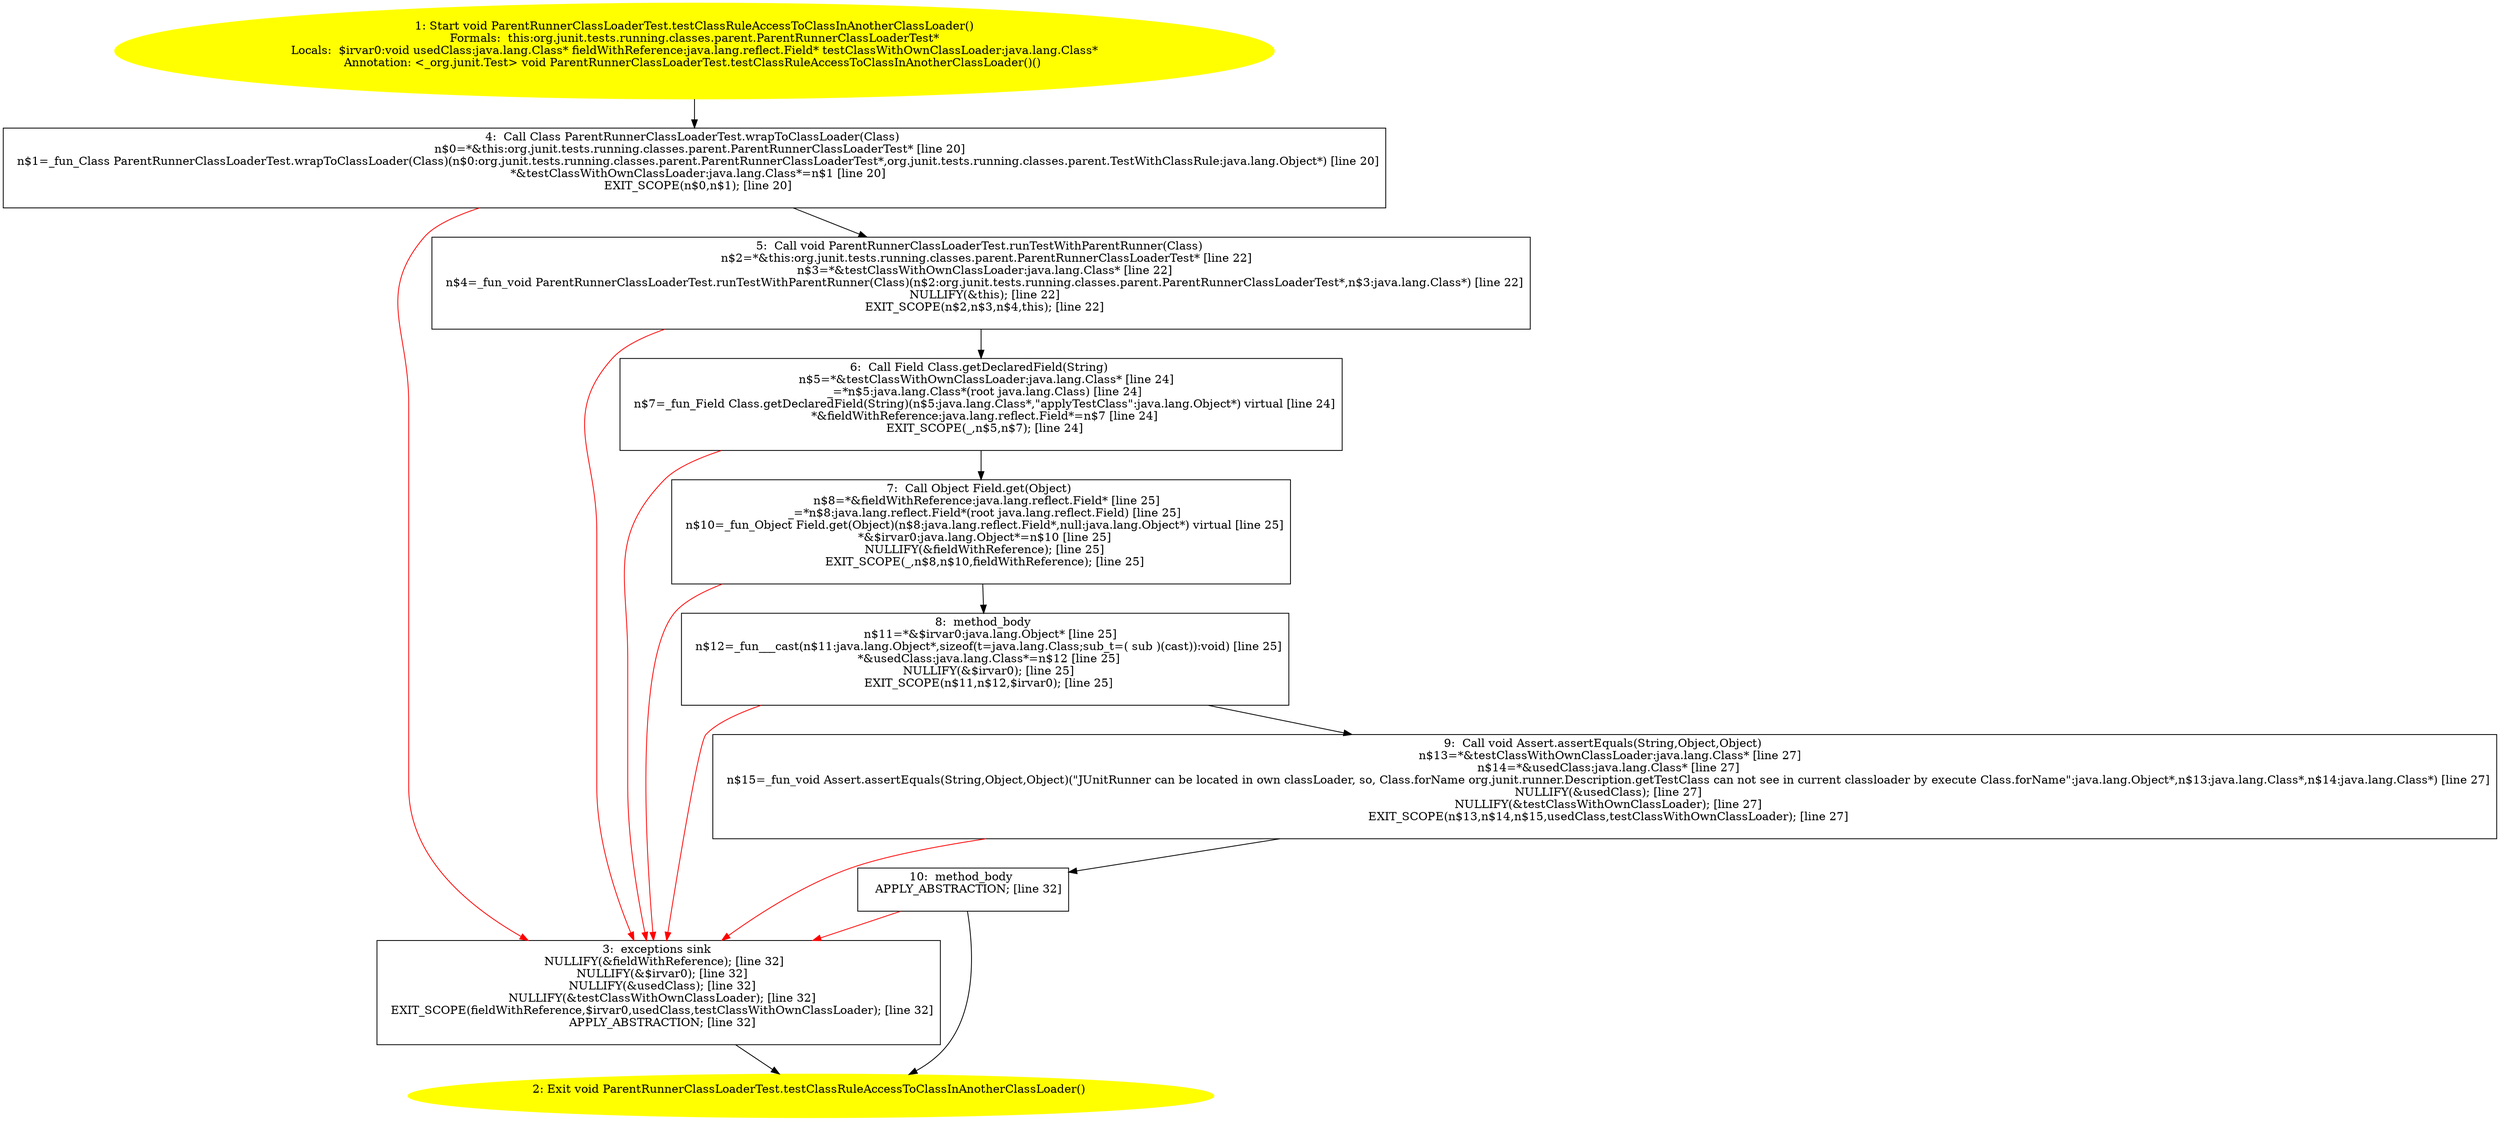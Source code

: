 /* @generated */
digraph cfg {
"org.junit.tests.running.classes.parent.ParentRunnerClassLoaderTest.testClassRuleAccessToClassInAnoth.ee491d6525678a770bdc5e2c997cf99c_1" [label="1: Start void ParentRunnerClassLoaderTest.testClassRuleAccessToClassInAnotherClassLoader()\nFormals:  this:org.junit.tests.running.classes.parent.ParentRunnerClassLoaderTest*\nLocals:  $irvar0:void usedClass:java.lang.Class* fieldWithReference:java.lang.reflect.Field* testClassWithOwnClassLoader:java.lang.Class*\nAnnotation: <_org.junit.Test> void ParentRunnerClassLoaderTest.testClassRuleAccessToClassInAnotherClassLoader()() \n  " color=yellow style=filled]
	

	 "org.junit.tests.running.classes.parent.ParentRunnerClassLoaderTest.testClassRuleAccessToClassInAnoth.ee491d6525678a770bdc5e2c997cf99c_1" -> "org.junit.tests.running.classes.parent.ParentRunnerClassLoaderTest.testClassRuleAccessToClassInAnoth.ee491d6525678a770bdc5e2c997cf99c_4" ;
"org.junit.tests.running.classes.parent.ParentRunnerClassLoaderTest.testClassRuleAccessToClassInAnoth.ee491d6525678a770bdc5e2c997cf99c_2" [label="2: Exit void ParentRunnerClassLoaderTest.testClassRuleAccessToClassInAnotherClassLoader() \n  " color=yellow style=filled]
	

"org.junit.tests.running.classes.parent.ParentRunnerClassLoaderTest.testClassRuleAccessToClassInAnoth.ee491d6525678a770bdc5e2c997cf99c_3" [label="3:  exceptions sink \n   NULLIFY(&fieldWithReference); [line 32]\n  NULLIFY(&$irvar0); [line 32]\n  NULLIFY(&usedClass); [line 32]\n  NULLIFY(&testClassWithOwnClassLoader); [line 32]\n  EXIT_SCOPE(fieldWithReference,$irvar0,usedClass,testClassWithOwnClassLoader); [line 32]\n  APPLY_ABSTRACTION; [line 32]\n " shape="box"]
	

	 "org.junit.tests.running.classes.parent.ParentRunnerClassLoaderTest.testClassRuleAccessToClassInAnoth.ee491d6525678a770bdc5e2c997cf99c_3" -> "org.junit.tests.running.classes.parent.ParentRunnerClassLoaderTest.testClassRuleAccessToClassInAnoth.ee491d6525678a770bdc5e2c997cf99c_2" ;
"org.junit.tests.running.classes.parent.ParentRunnerClassLoaderTest.testClassRuleAccessToClassInAnoth.ee491d6525678a770bdc5e2c997cf99c_4" [label="4:  Call Class ParentRunnerClassLoaderTest.wrapToClassLoader(Class) \n   n$0=*&this:org.junit.tests.running.classes.parent.ParentRunnerClassLoaderTest* [line 20]\n  n$1=_fun_Class ParentRunnerClassLoaderTest.wrapToClassLoader(Class)(n$0:org.junit.tests.running.classes.parent.ParentRunnerClassLoaderTest*,org.junit.tests.running.classes.parent.TestWithClassRule:java.lang.Object*) [line 20]\n  *&testClassWithOwnClassLoader:java.lang.Class*=n$1 [line 20]\n  EXIT_SCOPE(n$0,n$1); [line 20]\n " shape="box"]
	

	 "org.junit.tests.running.classes.parent.ParentRunnerClassLoaderTest.testClassRuleAccessToClassInAnoth.ee491d6525678a770bdc5e2c997cf99c_4" -> "org.junit.tests.running.classes.parent.ParentRunnerClassLoaderTest.testClassRuleAccessToClassInAnoth.ee491d6525678a770bdc5e2c997cf99c_5" ;
	 "org.junit.tests.running.classes.parent.ParentRunnerClassLoaderTest.testClassRuleAccessToClassInAnoth.ee491d6525678a770bdc5e2c997cf99c_4" -> "org.junit.tests.running.classes.parent.ParentRunnerClassLoaderTest.testClassRuleAccessToClassInAnoth.ee491d6525678a770bdc5e2c997cf99c_3" [color="red" ];
"org.junit.tests.running.classes.parent.ParentRunnerClassLoaderTest.testClassRuleAccessToClassInAnoth.ee491d6525678a770bdc5e2c997cf99c_5" [label="5:  Call void ParentRunnerClassLoaderTest.runTestWithParentRunner(Class) \n   n$2=*&this:org.junit.tests.running.classes.parent.ParentRunnerClassLoaderTest* [line 22]\n  n$3=*&testClassWithOwnClassLoader:java.lang.Class* [line 22]\n  n$4=_fun_void ParentRunnerClassLoaderTest.runTestWithParentRunner(Class)(n$2:org.junit.tests.running.classes.parent.ParentRunnerClassLoaderTest*,n$3:java.lang.Class*) [line 22]\n  NULLIFY(&this); [line 22]\n  EXIT_SCOPE(n$2,n$3,n$4,this); [line 22]\n " shape="box"]
	

	 "org.junit.tests.running.classes.parent.ParentRunnerClassLoaderTest.testClassRuleAccessToClassInAnoth.ee491d6525678a770bdc5e2c997cf99c_5" -> "org.junit.tests.running.classes.parent.ParentRunnerClassLoaderTest.testClassRuleAccessToClassInAnoth.ee491d6525678a770bdc5e2c997cf99c_6" ;
	 "org.junit.tests.running.classes.parent.ParentRunnerClassLoaderTest.testClassRuleAccessToClassInAnoth.ee491d6525678a770bdc5e2c997cf99c_5" -> "org.junit.tests.running.classes.parent.ParentRunnerClassLoaderTest.testClassRuleAccessToClassInAnoth.ee491d6525678a770bdc5e2c997cf99c_3" [color="red" ];
"org.junit.tests.running.classes.parent.ParentRunnerClassLoaderTest.testClassRuleAccessToClassInAnoth.ee491d6525678a770bdc5e2c997cf99c_6" [label="6:  Call Field Class.getDeclaredField(String) \n   n$5=*&testClassWithOwnClassLoader:java.lang.Class* [line 24]\n  _=*n$5:java.lang.Class*(root java.lang.Class) [line 24]\n  n$7=_fun_Field Class.getDeclaredField(String)(n$5:java.lang.Class*,\"applyTestClass\":java.lang.Object*) virtual [line 24]\n  *&fieldWithReference:java.lang.reflect.Field*=n$7 [line 24]\n  EXIT_SCOPE(_,n$5,n$7); [line 24]\n " shape="box"]
	

	 "org.junit.tests.running.classes.parent.ParentRunnerClassLoaderTest.testClassRuleAccessToClassInAnoth.ee491d6525678a770bdc5e2c997cf99c_6" -> "org.junit.tests.running.classes.parent.ParentRunnerClassLoaderTest.testClassRuleAccessToClassInAnoth.ee491d6525678a770bdc5e2c997cf99c_7" ;
	 "org.junit.tests.running.classes.parent.ParentRunnerClassLoaderTest.testClassRuleAccessToClassInAnoth.ee491d6525678a770bdc5e2c997cf99c_6" -> "org.junit.tests.running.classes.parent.ParentRunnerClassLoaderTest.testClassRuleAccessToClassInAnoth.ee491d6525678a770bdc5e2c997cf99c_3" [color="red" ];
"org.junit.tests.running.classes.parent.ParentRunnerClassLoaderTest.testClassRuleAccessToClassInAnoth.ee491d6525678a770bdc5e2c997cf99c_7" [label="7:  Call Object Field.get(Object) \n   n$8=*&fieldWithReference:java.lang.reflect.Field* [line 25]\n  _=*n$8:java.lang.reflect.Field*(root java.lang.reflect.Field) [line 25]\n  n$10=_fun_Object Field.get(Object)(n$8:java.lang.reflect.Field*,null:java.lang.Object*) virtual [line 25]\n  *&$irvar0:java.lang.Object*=n$10 [line 25]\n  NULLIFY(&fieldWithReference); [line 25]\n  EXIT_SCOPE(_,n$8,n$10,fieldWithReference); [line 25]\n " shape="box"]
	

	 "org.junit.tests.running.classes.parent.ParentRunnerClassLoaderTest.testClassRuleAccessToClassInAnoth.ee491d6525678a770bdc5e2c997cf99c_7" -> "org.junit.tests.running.classes.parent.ParentRunnerClassLoaderTest.testClassRuleAccessToClassInAnoth.ee491d6525678a770bdc5e2c997cf99c_8" ;
	 "org.junit.tests.running.classes.parent.ParentRunnerClassLoaderTest.testClassRuleAccessToClassInAnoth.ee491d6525678a770bdc5e2c997cf99c_7" -> "org.junit.tests.running.classes.parent.ParentRunnerClassLoaderTest.testClassRuleAccessToClassInAnoth.ee491d6525678a770bdc5e2c997cf99c_3" [color="red" ];
"org.junit.tests.running.classes.parent.ParentRunnerClassLoaderTest.testClassRuleAccessToClassInAnoth.ee491d6525678a770bdc5e2c997cf99c_8" [label="8:  method_body \n   n$11=*&$irvar0:java.lang.Object* [line 25]\n  n$12=_fun___cast(n$11:java.lang.Object*,sizeof(t=java.lang.Class;sub_t=( sub )(cast)):void) [line 25]\n  *&usedClass:java.lang.Class*=n$12 [line 25]\n  NULLIFY(&$irvar0); [line 25]\n  EXIT_SCOPE(n$11,n$12,$irvar0); [line 25]\n " shape="box"]
	

	 "org.junit.tests.running.classes.parent.ParentRunnerClassLoaderTest.testClassRuleAccessToClassInAnoth.ee491d6525678a770bdc5e2c997cf99c_8" -> "org.junit.tests.running.classes.parent.ParentRunnerClassLoaderTest.testClassRuleAccessToClassInAnoth.ee491d6525678a770bdc5e2c997cf99c_9" ;
	 "org.junit.tests.running.classes.parent.ParentRunnerClassLoaderTest.testClassRuleAccessToClassInAnoth.ee491d6525678a770bdc5e2c997cf99c_8" -> "org.junit.tests.running.classes.parent.ParentRunnerClassLoaderTest.testClassRuleAccessToClassInAnoth.ee491d6525678a770bdc5e2c997cf99c_3" [color="red" ];
"org.junit.tests.running.classes.parent.ParentRunnerClassLoaderTest.testClassRuleAccessToClassInAnoth.ee491d6525678a770bdc5e2c997cf99c_9" [label="9:  Call void Assert.assertEquals(String,Object,Object) \n   n$13=*&testClassWithOwnClassLoader:java.lang.Class* [line 27]\n  n$14=*&usedClass:java.lang.Class* [line 27]\n  n$15=_fun_void Assert.assertEquals(String,Object,Object)(\"JUnitRunner can be located in own classLoader, so, Class.forName org.junit.runner.Description.getTestClass can not see in current classloader by execute Class.forName\":java.lang.Object*,n$13:java.lang.Class*,n$14:java.lang.Class*) [line 27]\n  NULLIFY(&usedClass); [line 27]\n  NULLIFY(&testClassWithOwnClassLoader); [line 27]\n  EXIT_SCOPE(n$13,n$14,n$15,usedClass,testClassWithOwnClassLoader); [line 27]\n " shape="box"]
	

	 "org.junit.tests.running.classes.parent.ParentRunnerClassLoaderTest.testClassRuleAccessToClassInAnoth.ee491d6525678a770bdc5e2c997cf99c_9" -> "org.junit.tests.running.classes.parent.ParentRunnerClassLoaderTest.testClassRuleAccessToClassInAnoth.ee491d6525678a770bdc5e2c997cf99c_10" ;
	 "org.junit.tests.running.classes.parent.ParentRunnerClassLoaderTest.testClassRuleAccessToClassInAnoth.ee491d6525678a770bdc5e2c997cf99c_9" -> "org.junit.tests.running.classes.parent.ParentRunnerClassLoaderTest.testClassRuleAccessToClassInAnoth.ee491d6525678a770bdc5e2c997cf99c_3" [color="red" ];
"org.junit.tests.running.classes.parent.ParentRunnerClassLoaderTest.testClassRuleAccessToClassInAnoth.ee491d6525678a770bdc5e2c997cf99c_10" [label="10:  method_body \n   APPLY_ABSTRACTION; [line 32]\n " shape="box"]
	

	 "org.junit.tests.running.classes.parent.ParentRunnerClassLoaderTest.testClassRuleAccessToClassInAnoth.ee491d6525678a770bdc5e2c997cf99c_10" -> "org.junit.tests.running.classes.parent.ParentRunnerClassLoaderTest.testClassRuleAccessToClassInAnoth.ee491d6525678a770bdc5e2c997cf99c_2" ;
	 "org.junit.tests.running.classes.parent.ParentRunnerClassLoaderTest.testClassRuleAccessToClassInAnoth.ee491d6525678a770bdc5e2c997cf99c_10" -> "org.junit.tests.running.classes.parent.ParentRunnerClassLoaderTest.testClassRuleAccessToClassInAnoth.ee491d6525678a770bdc5e2c997cf99c_3" [color="red" ];
}

